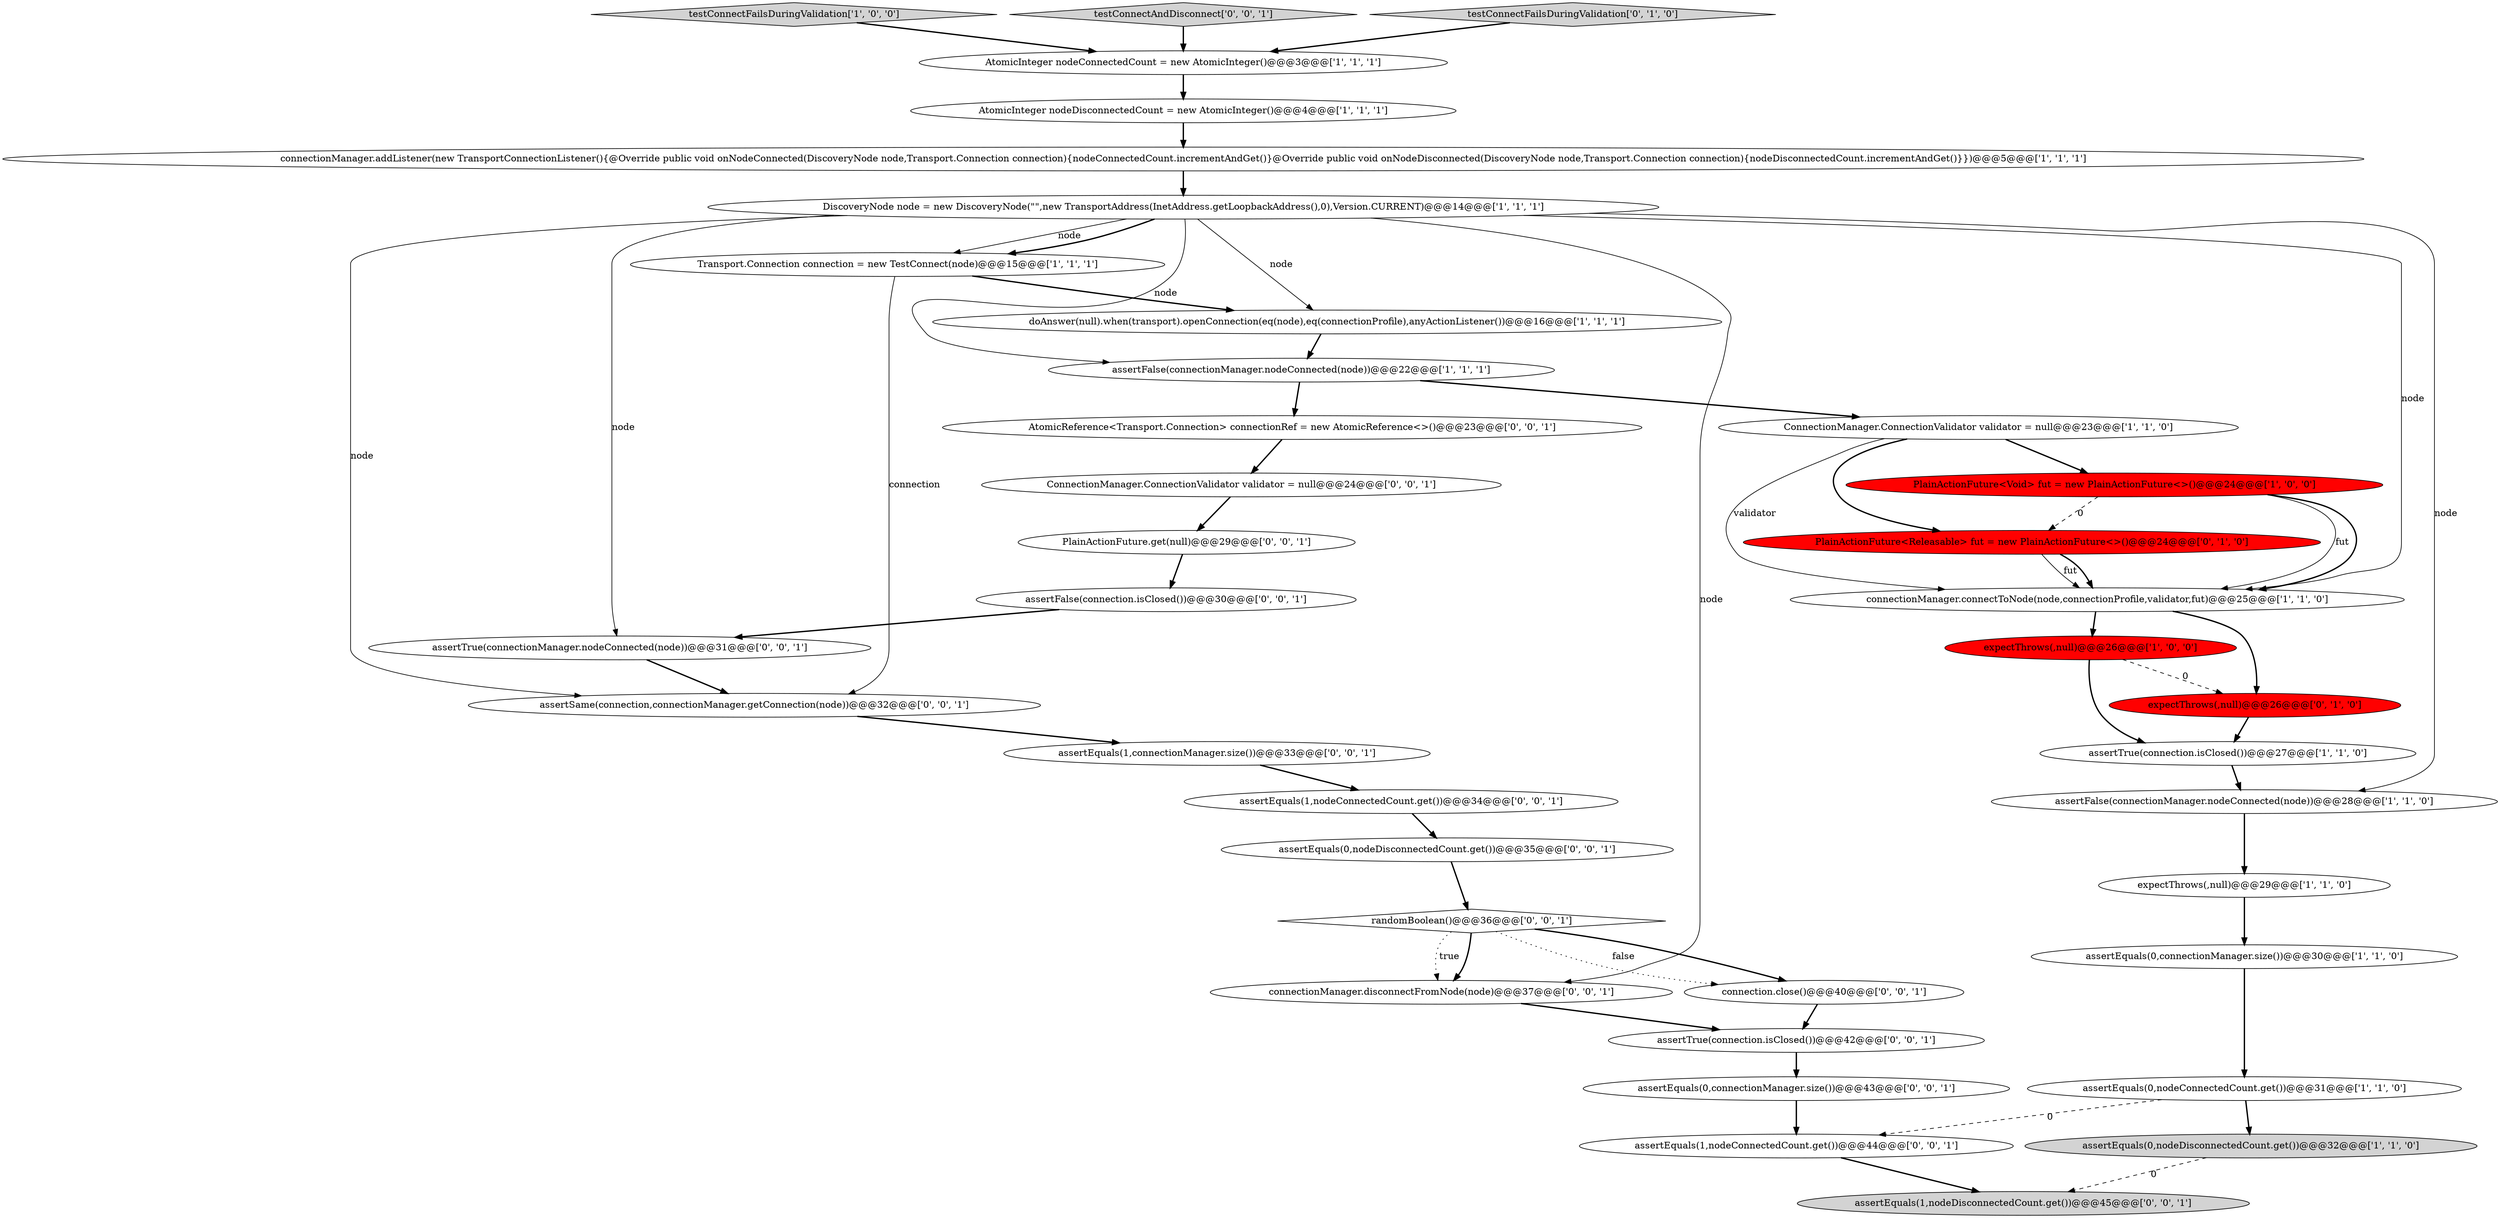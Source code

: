 digraph {
20 [style = filled, label = "expectThrows(,null)@@@26@@@['0', '1', '0']", fillcolor = red, shape = ellipse image = "AAA1AAABBB2BBB"];
27 [style = filled, label = "assertEquals(1,nodeDisconnectedCount.get())@@@45@@@['0', '0', '1']", fillcolor = lightgray, shape = ellipse image = "AAA0AAABBB3BBB"];
12 [style = filled, label = "assertTrue(connection.isClosed())@@@27@@@['1', '1', '0']", fillcolor = white, shape = ellipse image = "AAA0AAABBB1BBB"];
33 [style = filled, label = "assertEquals(1,nodeConnectedCount.get())@@@34@@@['0', '0', '1']", fillcolor = white, shape = ellipse image = "AAA0AAABBB3BBB"];
2 [style = filled, label = "expectThrows(,null)@@@26@@@['1', '0', '0']", fillcolor = red, shape = ellipse image = "AAA1AAABBB1BBB"];
4 [style = filled, label = "assertEquals(0,connectionManager.size())@@@30@@@['1', '1', '0']", fillcolor = white, shape = ellipse image = "AAA0AAABBB1BBB"];
25 [style = filled, label = "assertEquals(0,nodeDisconnectedCount.get())@@@35@@@['0', '0', '1']", fillcolor = white, shape = ellipse image = "AAA0AAABBB3BBB"];
1 [style = filled, label = "testConnectFailsDuringValidation['1', '0', '0']", fillcolor = lightgray, shape = diamond image = "AAA0AAABBB1BBB"];
9 [style = filled, label = "expectThrows(,null)@@@29@@@['1', '1', '0']", fillcolor = white, shape = ellipse image = "AAA0AAABBB1BBB"];
26 [style = filled, label = "assertEquals(0,connectionManager.size())@@@43@@@['0', '0', '1']", fillcolor = white, shape = ellipse image = "AAA0AAABBB3BBB"];
28 [style = filled, label = "assertTrue(connectionManager.nodeConnected(node))@@@31@@@['0', '0', '1']", fillcolor = white, shape = ellipse image = "AAA0AAABBB3BBB"];
21 [style = filled, label = "AtomicReference<Transport.Connection> connectionRef = new AtomicReference<>()@@@23@@@['0', '0', '1']", fillcolor = white, shape = ellipse image = "AAA0AAABBB3BBB"];
17 [style = filled, label = "assertFalse(connectionManager.nodeConnected(node))@@@28@@@['1', '1', '0']", fillcolor = white, shape = ellipse image = "AAA0AAABBB1BBB"];
31 [style = filled, label = "ConnectionManager.ConnectionValidator validator = null@@@24@@@['0', '0', '1']", fillcolor = white, shape = ellipse image = "AAA0AAABBB3BBB"];
3 [style = filled, label = "PlainActionFuture<Void> fut = new PlainActionFuture<>()@@@24@@@['1', '0', '0']", fillcolor = red, shape = ellipse image = "AAA1AAABBB1BBB"];
0 [style = filled, label = "connectionManager.addListener(new TransportConnectionListener(){@Override public void onNodeConnected(DiscoveryNode node,Transport.Connection connection){nodeConnectedCount.incrementAndGet()}@Override public void onNodeDisconnected(DiscoveryNode node,Transport.Connection connection){nodeDisconnectedCount.incrementAndGet()}})@@@5@@@['1', '1', '1']", fillcolor = white, shape = ellipse image = "AAA0AAABBB1BBB"];
11 [style = filled, label = "doAnswer(null).when(transport).openConnection(eq(node),eq(connectionProfile),anyActionListener())@@@16@@@['1', '1', '1']", fillcolor = white, shape = ellipse image = "AAA0AAABBB1BBB"];
29 [style = filled, label = "assertSame(connection,connectionManager.getConnection(node))@@@32@@@['0', '0', '1']", fillcolor = white, shape = ellipse image = "AAA0AAABBB3BBB"];
22 [style = filled, label = "assertFalse(connection.isClosed())@@@30@@@['0', '0', '1']", fillcolor = white, shape = ellipse image = "AAA0AAABBB3BBB"];
7 [style = filled, label = "AtomicInteger nodeDisconnectedCount = new AtomicInteger()@@@4@@@['1', '1', '1']", fillcolor = white, shape = ellipse image = "AAA0AAABBB1BBB"];
32 [style = filled, label = "PlainActionFuture.get(null)@@@29@@@['0', '0', '1']", fillcolor = white, shape = ellipse image = "AAA0AAABBB3BBB"];
34 [style = filled, label = "connectionManager.disconnectFromNode(node)@@@37@@@['0', '0', '1']", fillcolor = white, shape = ellipse image = "AAA0AAABBB3BBB"];
37 [style = filled, label = "testConnectAndDisconnect['0', '0', '1']", fillcolor = lightgray, shape = diamond image = "AAA0AAABBB3BBB"];
10 [style = filled, label = "DiscoveryNode node = new DiscoveryNode(\"\",new TransportAddress(InetAddress.getLoopbackAddress(),0),Version.CURRENT)@@@14@@@['1', '1', '1']", fillcolor = white, shape = ellipse image = "AAA0AAABBB1BBB"];
23 [style = filled, label = "assertEquals(1,nodeConnectedCount.get())@@@44@@@['0', '0', '1']", fillcolor = white, shape = ellipse image = "AAA0AAABBB3BBB"];
8 [style = filled, label = "Transport.Connection connection = new TestConnect(node)@@@15@@@['1', '1', '1']", fillcolor = white, shape = ellipse image = "AAA0AAABBB1BBB"];
19 [style = filled, label = "PlainActionFuture<Releasable> fut = new PlainActionFuture<>()@@@24@@@['0', '1', '0']", fillcolor = red, shape = ellipse image = "AAA1AAABBB2BBB"];
6 [style = filled, label = "ConnectionManager.ConnectionValidator validator = null@@@23@@@['1', '1', '0']", fillcolor = white, shape = ellipse image = "AAA0AAABBB1BBB"];
13 [style = filled, label = "connectionManager.connectToNode(node,connectionProfile,validator,fut)@@@25@@@['1', '1', '0']", fillcolor = white, shape = ellipse image = "AAA0AAABBB1BBB"];
36 [style = filled, label = "assertTrue(connection.isClosed())@@@42@@@['0', '0', '1']", fillcolor = white, shape = ellipse image = "AAA0AAABBB3BBB"];
35 [style = filled, label = "assertEquals(1,connectionManager.size())@@@33@@@['0', '0', '1']", fillcolor = white, shape = ellipse image = "AAA0AAABBB3BBB"];
5 [style = filled, label = "assertEquals(0,nodeConnectedCount.get())@@@31@@@['1', '1', '0']", fillcolor = white, shape = ellipse image = "AAA0AAABBB1BBB"];
24 [style = filled, label = "randomBoolean()@@@36@@@['0', '0', '1']", fillcolor = white, shape = diamond image = "AAA0AAABBB3BBB"];
15 [style = filled, label = "assertFalse(connectionManager.nodeConnected(node))@@@22@@@['1', '1', '1']", fillcolor = white, shape = ellipse image = "AAA0AAABBB1BBB"];
16 [style = filled, label = "AtomicInteger nodeConnectedCount = new AtomicInteger()@@@3@@@['1', '1', '1']", fillcolor = white, shape = ellipse image = "AAA0AAABBB1BBB"];
14 [style = filled, label = "assertEquals(0,nodeDisconnectedCount.get())@@@32@@@['1', '1', '0']", fillcolor = lightgray, shape = ellipse image = "AAA0AAABBB1BBB"];
18 [style = filled, label = "testConnectFailsDuringValidation['0', '1', '0']", fillcolor = lightgray, shape = diamond image = "AAA0AAABBB2BBB"];
30 [style = filled, label = "connection.close()@@@40@@@['0', '0', '1']", fillcolor = white, shape = ellipse image = "AAA0AAABBB3BBB"];
28->29 [style = bold, label=""];
6->3 [style = bold, label=""];
10->28 [style = solid, label="node"];
32->22 [style = bold, label=""];
2->20 [style = dashed, label="0"];
23->27 [style = bold, label=""];
15->21 [style = bold, label=""];
5->23 [style = dashed, label="0"];
31->32 [style = bold, label=""];
17->9 [style = bold, label=""];
9->4 [style = bold, label=""];
12->17 [style = bold, label=""];
10->13 [style = solid, label="node"];
16->7 [style = bold, label=""];
35->33 [style = bold, label=""];
10->8 [style = solid, label="node"];
19->13 [style = solid, label="fut"];
24->34 [style = bold, label=""];
6->13 [style = solid, label="validator"];
30->36 [style = bold, label=""];
7->0 [style = bold, label=""];
15->6 [style = bold, label=""];
22->28 [style = bold, label=""];
6->19 [style = bold, label=""];
36->26 [style = bold, label=""];
5->14 [style = bold, label=""];
14->27 [style = dashed, label="0"];
11->15 [style = bold, label=""];
2->12 [style = bold, label=""];
24->30 [style = dotted, label="false"];
24->30 [style = bold, label=""];
3->19 [style = dashed, label="0"];
10->34 [style = solid, label="node"];
10->11 [style = solid, label="node"];
25->24 [style = bold, label=""];
3->13 [style = solid, label="fut"];
0->10 [style = bold, label=""];
21->31 [style = bold, label=""];
19->13 [style = bold, label=""];
10->8 [style = bold, label=""];
10->29 [style = solid, label="node"];
8->29 [style = solid, label="connection"];
33->25 [style = bold, label=""];
1->16 [style = bold, label=""];
34->36 [style = bold, label=""];
26->23 [style = bold, label=""];
10->17 [style = solid, label="node"];
20->12 [style = bold, label=""];
24->34 [style = dotted, label="true"];
10->15 [style = solid, label="node"];
3->13 [style = bold, label=""];
29->35 [style = bold, label=""];
8->11 [style = bold, label=""];
4->5 [style = bold, label=""];
37->16 [style = bold, label=""];
13->2 [style = bold, label=""];
13->20 [style = bold, label=""];
18->16 [style = bold, label=""];
}
